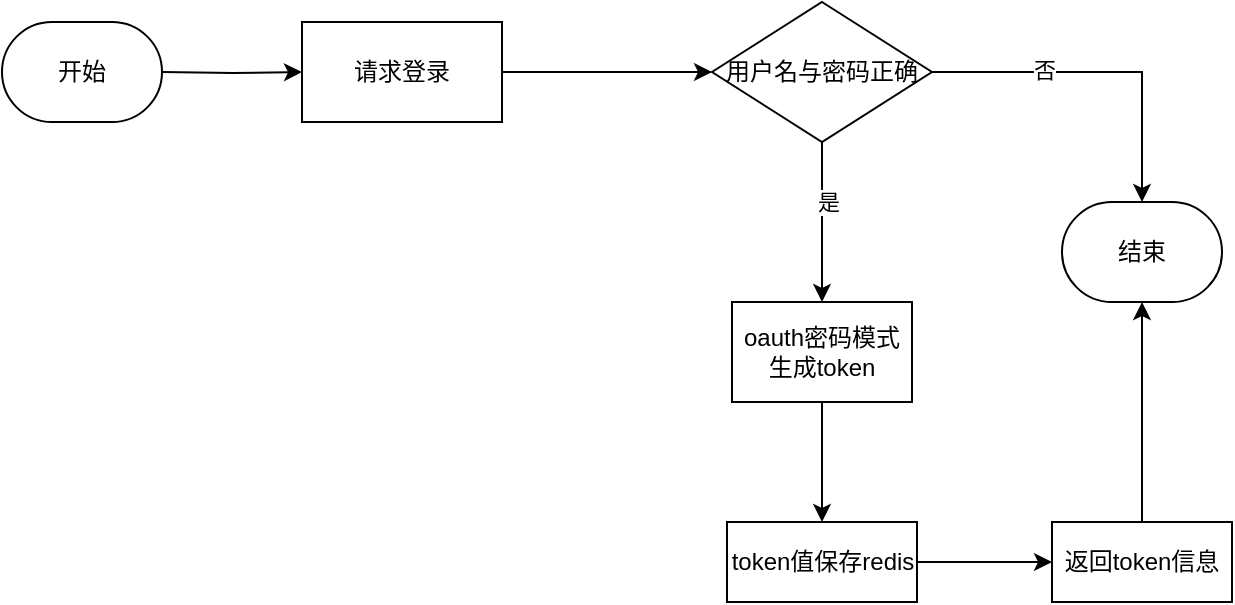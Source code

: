 <mxfile version="21.7.2" type="github">
  <diagram name="第 1 页" id="PI9pdBcrC0yFo4jlDJuw">
    <mxGraphModel dx="1033" dy="414" grid="1" gridSize="10" guides="1" tooltips="1" connect="1" arrows="1" fold="1" page="1" pageScale="1" pageWidth="827" pageHeight="1169" math="0" shadow="0">
      <root>
        <mxCell id="0" />
        <mxCell id="1" parent="0" />
        <mxCell id="YwWAuVjvbFGcpqA_XS_w-8" style="edgeStyle=orthogonalEdgeStyle;rounded=0;orthogonalLoop=1;jettySize=auto;html=1;exitX=1;exitY=0.5;exitDx=0;exitDy=0;exitPerimeter=0;entryX=0;entryY=0.5;entryDx=0;entryDy=0;" parent="1" target="YwWAuVjvbFGcpqA_XS_w-5" edge="1">
          <mxGeometry relative="1" as="geometry">
            <mxPoint x="230" y="50" as="targetPoint" />
            <mxPoint x="170" y="105" as="sourcePoint" />
          </mxGeometry>
        </mxCell>
        <mxCell id="YwWAuVjvbFGcpqA_XS_w-21" value="" style="edgeStyle=orthogonalEdgeStyle;rounded=0;orthogonalLoop=1;jettySize=auto;html=1;" parent="1" source="YwWAuVjvbFGcpqA_XS_w-5" target="YwWAuVjvbFGcpqA_XS_w-11" edge="1">
          <mxGeometry relative="1" as="geometry" />
        </mxCell>
        <mxCell id="YwWAuVjvbFGcpqA_XS_w-5" value="请求登录" style="rounded=0;whiteSpace=wrap;html=1;" parent="1" vertex="1">
          <mxGeometry x="240" y="80" width="100" height="50" as="geometry" />
        </mxCell>
        <mxCell id="YwWAuVjvbFGcpqA_XS_w-17" style="edgeStyle=orthogonalEdgeStyle;rounded=0;orthogonalLoop=1;jettySize=auto;html=1;exitX=1;exitY=0.5;exitDx=0;exitDy=0;entryX=0.5;entryY=0;entryDx=0;entryDy=0;" parent="1" source="YwWAuVjvbFGcpqA_XS_w-11" target="zqtbvOcToSusAaeei8e1-5" edge="1">
          <mxGeometry relative="1" as="geometry">
            <mxPoint x="660" y="130" as="targetPoint" />
          </mxGeometry>
        </mxCell>
        <mxCell id="YwWAuVjvbFGcpqA_XS_w-24" value="否" style="edgeLabel;html=1;align=center;verticalAlign=middle;resizable=0;points=[];" parent="YwWAuVjvbFGcpqA_XS_w-17" vertex="1" connectable="0">
          <mxGeometry x="-0.347" y="1" relative="1" as="geometry">
            <mxPoint as="offset" />
          </mxGeometry>
        </mxCell>
        <mxCell id="YwWAuVjvbFGcpqA_XS_w-22" value="" style="edgeStyle=orthogonalEdgeStyle;rounded=0;orthogonalLoop=1;jettySize=auto;html=1;" parent="1" source="YwWAuVjvbFGcpqA_XS_w-11" target="YwWAuVjvbFGcpqA_XS_w-14" edge="1">
          <mxGeometry relative="1" as="geometry" />
        </mxCell>
        <mxCell id="YwWAuVjvbFGcpqA_XS_w-23" value="是" style="edgeLabel;html=1;align=center;verticalAlign=middle;resizable=0;points=[];" parent="YwWAuVjvbFGcpqA_XS_w-22" vertex="1" connectable="0">
          <mxGeometry x="-0.267" y="3" relative="1" as="geometry">
            <mxPoint as="offset" />
          </mxGeometry>
        </mxCell>
        <mxCell id="YwWAuVjvbFGcpqA_XS_w-11" value="用户名与密码正确" style="rhombus;whiteSpace=wrap;html=1;" parent="1" vertex="1">
          <mxGeometry x="445" y="70" width="110" height="70" as="geometry" />
        </mxCell>
        <mxCell id="zqtbvOcToSusAaeei8e1-7" value="" style="edgeStyle=orthogonalEdgeStyle;rounded=0;orthogonalLoop=1;jettySize=auto;html=1;" edge="1" parent="1" source="YwWAuVjvbFGcpqA_XS_w-14">
          <mxGeometry relative="1" as="geometry">
            <mxPoint x="500" y="330" as="targetPoint" />
          </mxGeometry>
        </mxCell>
        <mxCell id="YwWAuVjvbFGcpqA_XS_w-14" value="oauth密码模式生成token" style="rounded=0;whiteSpace=wrap;html=1;" parent="1" vertex="1">
          <mxGeometry x="455" y="220" width="90" height="50" as="geometry" />
        </mxCell>
        <mxCell id="zqtbvOcToSusAaeei8e1-3" value="开始" style="rounded=1;whiteSpace=wrap;html=1;arcSize=50;" vertex="1" parent="1">
          <mxGeometry x="90" y="80" width="80" height="50" as="geometry" />
        </mxCell>
        <mxCell id="zqtbvOcToSusAaeei8e1-5" value="结束" style="rounded=1;whiteSpace=wrap;html=1;arcSize=50;" vertex="1" parent="1">
          <mxGeometry x="620" y="170" width="80" height="50" as="geometry" />
        </mxCell>
        <mxCell id="zqtbvOcToSusAaeei8e1-11" style="edgeStyle=orthogonalEdgeStyle;rounded=0;orthogonalLoop=1;jettySize=auto;html=1;exitX=1;exitY=0.5;exitDx=0;exitDy=0;entryX=0;entryY=0.5;entryDx=0;entryDy=0;" edge="1" parent="1" source="zqtbvOcToSusAaeei8e1-8" target="zqtbvOcToSusAaeei8e1-10">
          <mxGeometry relative="1" as="geometry" />
        </mxCell>
        <mxCell id="zqtbvOcToSusAaeei8e1-8" value="token值保存redis" style="rounded=0;whiteSpace=wrap;html=1;" vertex="1" parent="1">
          <mxGeometry x="452.5" y="330" width="95" height="40" as="geometry" />
        </mxCell>
        <mxCell id="zqtbvOcToSusAaeei8e1-12" style="edgeStyle=orthogonalEdgeStyle;rounded=0;orthogonalLoop=1;jettySize=auto;html=1;exitX=0.5;exitY=0;exitDx=0;exitDy=0;" edge="1" parent="1" source="zqtbvOcToSusAaeei8e1-10" target="zqtbvOcToSusAaeei8e1-5">
          <mxGeometry relative="1" as="geometry" />
        </mxCell>
        <mxCell id="zqtbvOcToSusAaeei8e1-10" value="返回token信息" style="rounded=0;whiteSpace=wrap;html=1;" vertex="1" parent="1">
          <mxGeometry x="615" y="330" width="90" height="40" as="geometry" />
        </mxCell>
      </root>
    </mxGraphModel>
  </diagram>
</mxfile>
